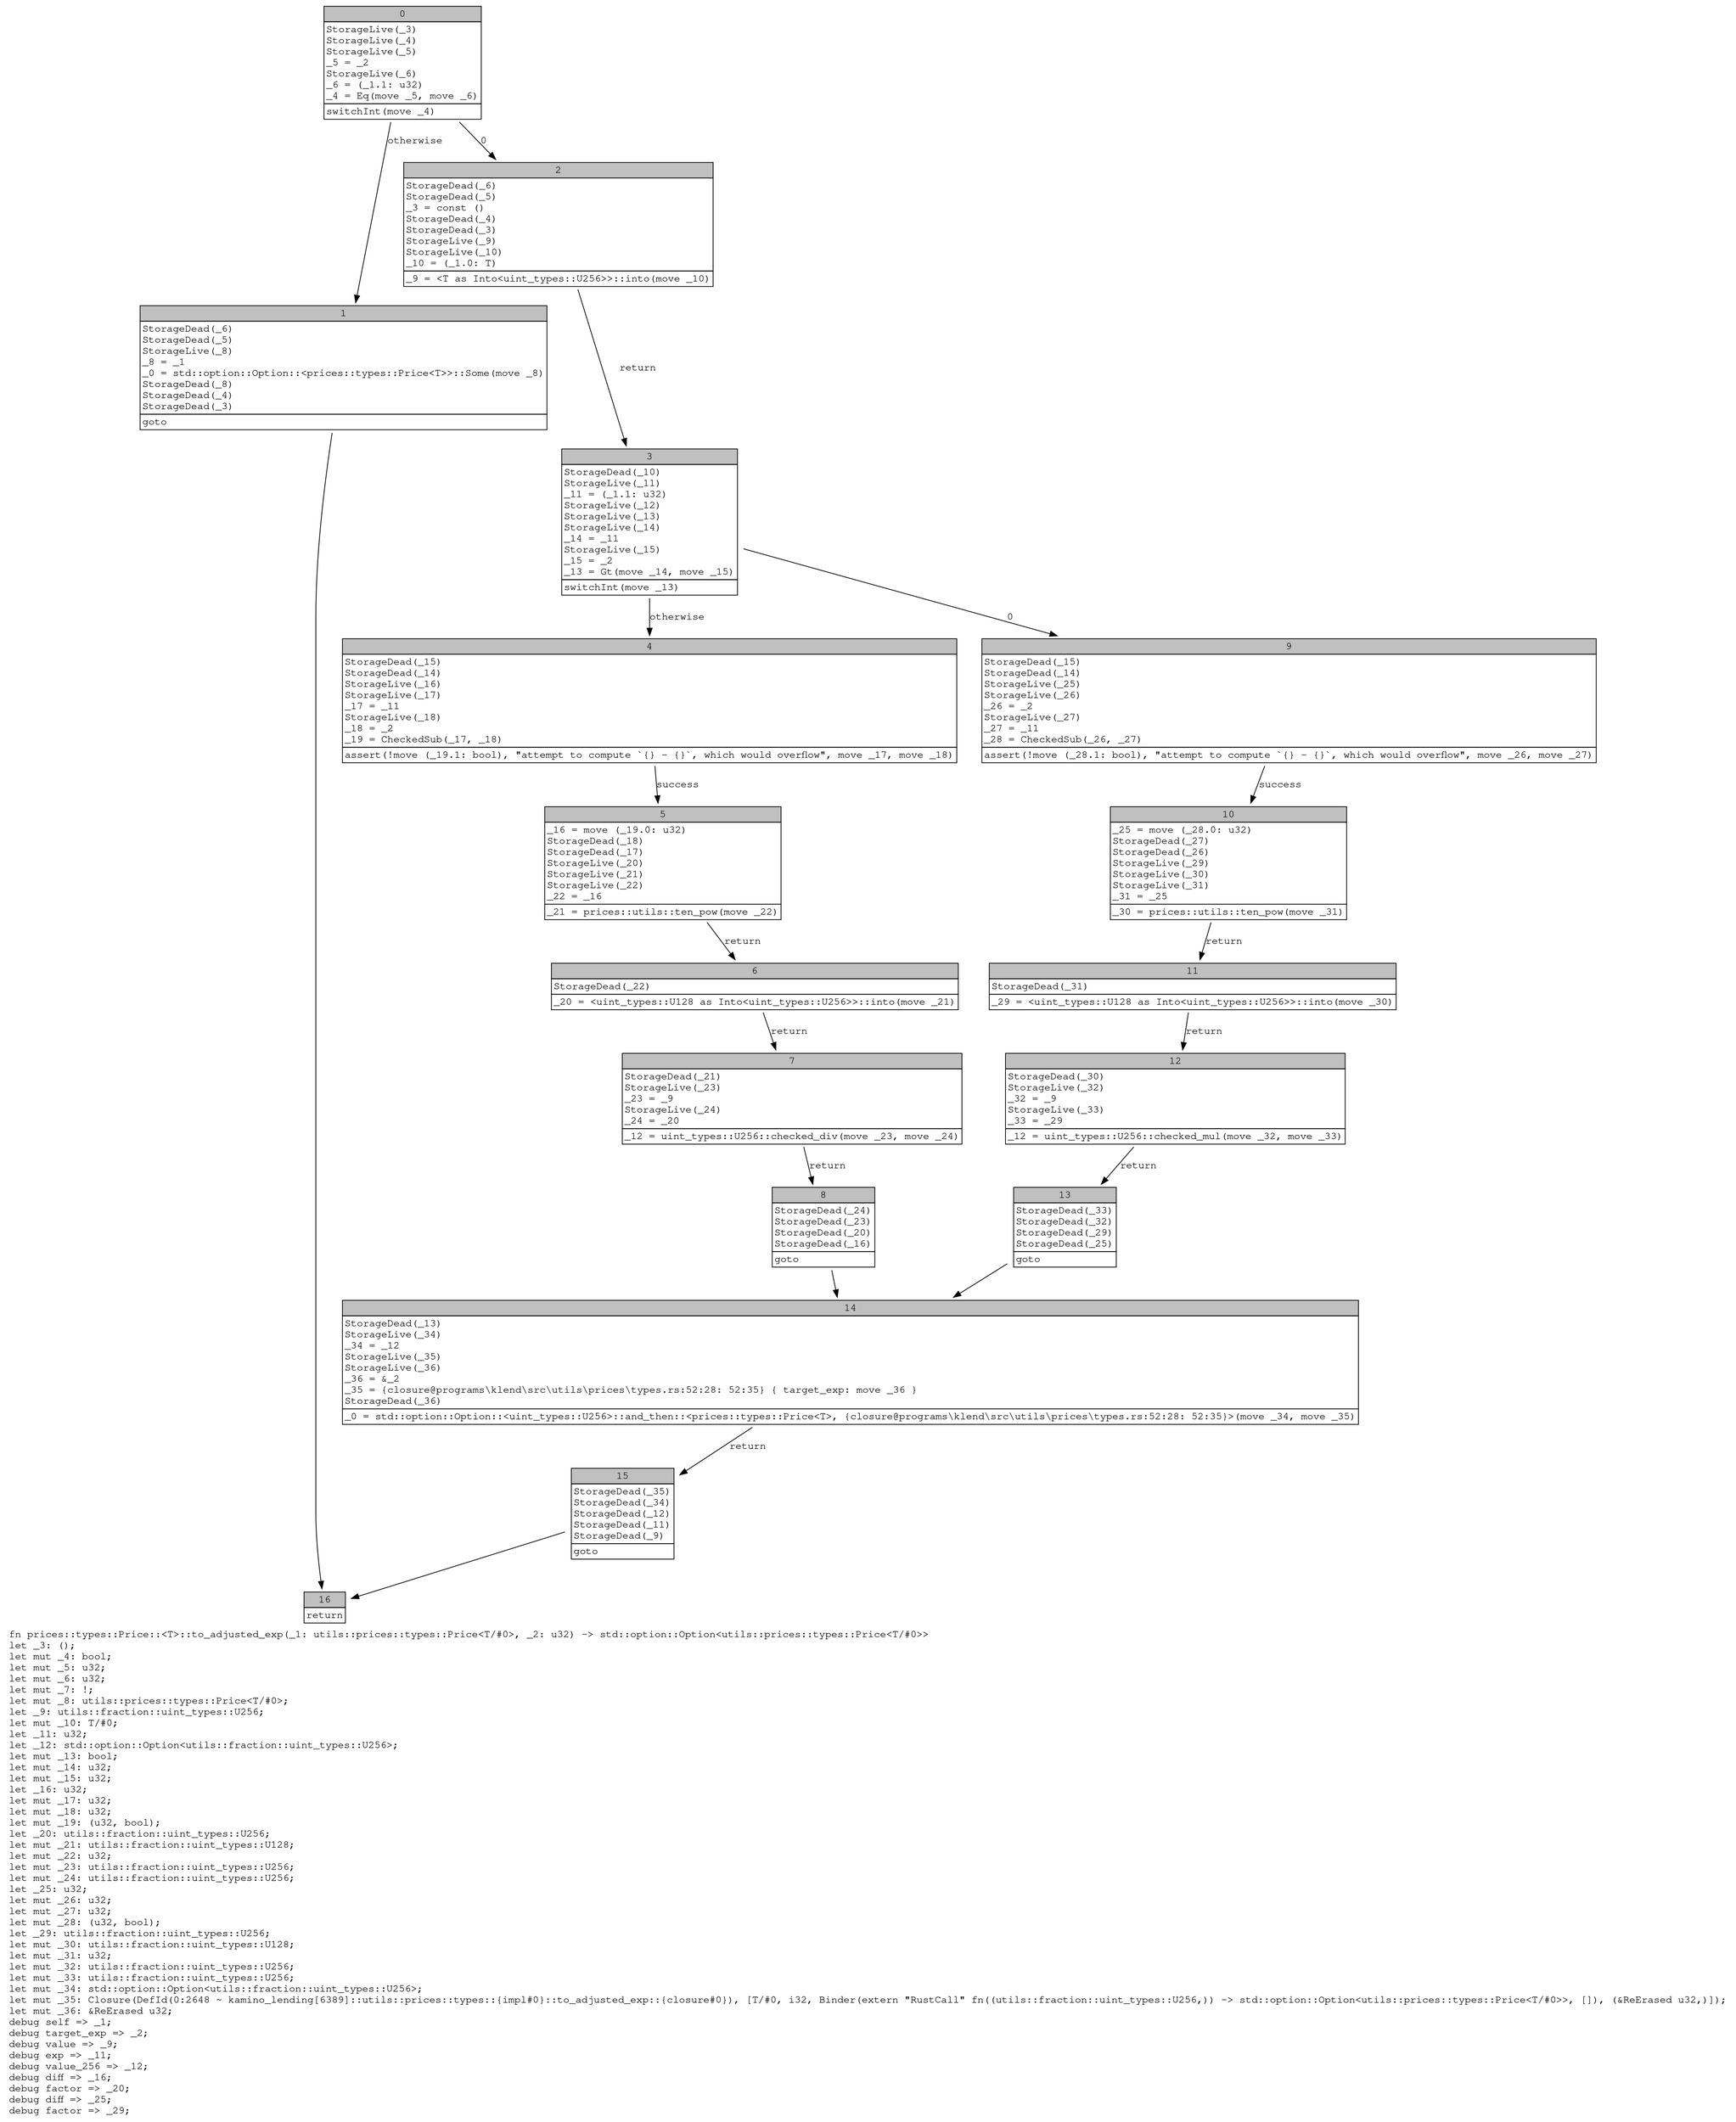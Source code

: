 digraph Mir_0_2647 {
    graph [fontname="Courier, monospace"];
    node [fontname="Courier, monospace"];
    edge [fontname="Courier, monospace"];
    label=<fn prices::types::Price::&lt;T&gt;::to_adjusted_exp(_1: utils::prices::types::Price&lt;T/#0&gt;, _2: u32) -&gt; std::option::Option&lt;utils::prices::types::Price&lt;T/#0&gt;&gt;<br align="left"/>let _3: ();<br align="left"/>let mut _4: bool;<br align="left"/>let mut _5: u32;<br align="left"/>let mut _6: u32;<br align="left"/>let mut _7: !;<br align="left"/>let mut _8: utils::prices::types::Price&lt;T/#0&gt;;<br align="left"/>let _9: utils::fraction::uint_types::U256;<br align="left"/>let mut _10: T/#0;<br align="left"/>let _11: u32;<br align="left"/>let _12: std::option::Option&lt;utils::fraction::uint_types::U256&gt;;<br align="left"/>let mut _13: bool;<br align="left"/>let mut _14: u32;<br align="left"/>let mut _15: u32;<br align="left"/>let _16: u32;<br align="left"/>let mut _17: u32;<br align="left"/>let mut _18: u32;<br align="left"/>let mut _19: (u32, bool);<br align="left"/>let _20: utils::fraction::uint_types::U256;<br align="left"/>let mut _21: utils::fraction::uint_types::U128;<br align="left"/>let mut _22: u32;<br align="left"/>let mut _23: utils::fraction::uint_types::U256;<br align="left"/>let mut _24: utils::fraction::uint_types::U256;<br align="left"/>let _25: u32;<br align="left"/>let mut _26: u32;<br align="left"/>let mut _27: u32;<br align="left"/>let mut _28: (u32, bool);<br align="left"/>let _29: utils::fraction::uint_types::U256;<br align="left"/>let mut _30: utils::fraction::uint_types::U128;<br align="left"/>let mut _31: u32;<br align="left"/>let mut _32: utils::fraction::uint_types::U256;<br align="left"/>let mut _33: utils::fraction::uint_types::U256;<br align="left"/>let mut _34: std::option::Option&lt;utils::fraction::uint_types::U256&gt;;<br align="left"/>let mut _35: Closure(DefId(0:2648 ~ kamino_lending[6389]::utils::prices::types::{impl#0}::to_adjusted_exp::{closure#0}), [T/#0, i32, Binder(extern &quot;RustCall&quot; fn((utils::fraction::uint_types::U256,)) -&gt; std::option::Option&lt;utils::prices::types::Price&lt;T/#0&gt;&gt;, []), (&amp;ReErased u32,)]);<br align="left"/>let mut _36: &amp;ReErased u32;<br align="left"/>debug self =&gt; _1;<br align="left"/>debug target_exp =&gt; _2;<br align="left"/>debug value =&gt; _9;<br align="left"/>debug exp =&gt; _11;<br align="left"/>debug value_256 =&gt; _12;<br align="left"/>debug diff =&gt; _16;<br align="left"/>debug factor =&gt; _20;<br align="left"/>debug diff =&gt; _25;<br align="left"/>debug factor =&gt; _29;<br align="left"/>>;
    bb0__0_2647 [shape="none", label=<<table border="0" cellborder="1" cellspacing="0"><tr><td bgcolor="gray" align="center" colspan="1">0</td></tr><tr><td align="left" balign="left">StorageLive(_3)<br/>StorageLive(_4)<br/>StorageLive(_5)<br/>_5 = _2<br/>StorageLive(_6)<br/>_6 = (_1.1: u32)<br/>_4 = Eq(move _5, move _6)<br/></td></tr><tr><td align="left">switchInt(move _4)</td></tr></table>>];
    bb1__0_2647 [shape="none", label=<<table border="0" cellborder="1" cellspacing="0"><tr><td bgcolor="gray" align="center" colspan="1">1</td></tr><tr><td align="left" balign="left">StorageDead(_6)<br/>StorageDead(_5)<br/>StorageLive(_8)<br/>_8 = _1<br/>_0 = std::option::Option::&lt;prices::types::Price&lt;T&gt;&gt;::Some(move _8)<br/>StorageDead(_8)<br/>StorageDead(_4)<br/>StorageDead(_3)<br/></td></tr><tr><td align="left">goto</td></tr></table>>];
    bb2__0_2647 [shape="none", label=<<table border="0" cellborder="1" cellspacing="0"><tr><td bgcolor="gray" align="center" colspan="1">2</td></tr><tr><td align="left" balign="left">StorageDead(_6)<br/>StorageDead(_5)<br/>_3 = const ()<br/>StorageDead(_4)<br/>StorageDead(_3)<br/>StorageLive(_9)<br/>StorageLive(_10)<br/>_10 = (_1.0: T)<br/></td></tr><tr><td align="left">_9 = &lt;T as Into&lt;uint_types::U256&gt;&gt;::into(move _10)</td></tr></table>>];
    bb3__0_2647 [shape="none", label=<<table border="0" cellborder="1" cellspacing="0"><tr><td bgcolor="gray" align="center" colspan="1">3</td></tr><tr><td align="left" balign="left">StorageDead(_10)<br/>StorageLive(_11)<br/>_11 = (_1.1: u32)<br/>StorageLive(_12)<br/>StorageLive(_13)<br/>StorageLive(_14)<br/>_14 = _11<br/>StorageLive(_15)<br/>_15 = _2<br/>_13 = Gt(move _14, move _15)<br/></td></tr><tr><td align="left">switchInt(move _13)</td></tr></table>>];
    bb4__0_2647 [shape="none", label=<<table border="0" cellborder="1" cellspacing="0"><tr><td bgcolor="gray" align="center" colspan="1">4</td></tr><tr><td align="left" balign="left">StorageDead(_15)<br/>StorageDead(_14)<br/>StorageLive(_16)<br/>StorageLive(_17)<br/>_17 = _11<br/>StorageLive(_18)<br/>_18 = _2<br/>_19 = CheckedSub(_17, _18)<br/></td></tr><tr><td align="left">assert(!move (_19.1: bool), &quot;attempt to compute `{} - {}`, which would overflow&quot;, move _17, move _18)</td></tr></table>>];
    bb5__0_2647 [shape="none", label=<<table border="0" cellborder="1" cellspacing="0"><tr><td bgcolor="gray" align="center" colspan="1">5</td></tr><tr><td align="left" balign="left">_16 = move (_19.0: u32)<br/>StorageDead(_18)<br/>StorageDead(_17)<br/>StorageLive(_20)<br/>StorageLive(_21)<br/>StorageLive(_22)<br/>_22 = _16<br/></td></tr><tr><td align="left">_21 = prices::utils::ten_pow(move _22)</td></tr></table>>];
    bb6__0_2647 [shape="none", label=<<table border="0" cellborder="1" cellspacing="0"><tr><td bgcolor="gray" align="center" colspan="1">6</td></tr><tr><td align="left" balign="left">StorageDead(_22)<br/></td></tr><tr><td align="left">_20 = &lt;uint_types::U128 as Into&lt;uint_types::U256&gt;&gt;::into(move _21)</td></tr></table>>];
    bb7__0_2647 [shape="none", label=<<table border="0" cellborder="1" cellspacing="0"><tr><td bgcolor="gray" align="center" colspan="1">7</td></tr><tr><td align="left" balign="left">StorageDead(_21)<br/>StorageLive(_23)<br/>_23 = _9<br/>StorageLive(_24)<br/>_24 = _20<br/></td></tr><tr><td align="left">_12 = uint_types::U256::checked_div(move _23, move _24)</td></tr></table>>];
    bb8__0_2647 [shape="none", label=<<table border="0" cellborder="1" cellspacing="0"><tr><td bgcolor="gray" align="center" colspan="1">8</td></tr><tr><td align="left" balign="left">StorageDead(_24)<br/>StorageDead(_23)<br/>StorageDead(_20)<br/>StorageDead(_16)<br/></td></tr><tr><td align="left">goto</td></tr></table>>];
    bb9__0_2647 [shape="none", label=<<table border="0" cellborder="1" cellspacing="0"><tr><td bgcolor="gray" align="center" colspan="1">9</td></tr><tr><td align="left" balign="left">StorageDead(_15)<br/>StorageDead(_14)<br/>StorageLive(_25)<br/>StorageLive(_26)<br/>_26 = _2<br/>StorageLive(_27)<br/>_27 = _11<br/>_28 = CheckedSub(_26, _27)<br/></td></tr><tr><td align="left">assert(!move (_28.1: bool), &quot;attempt to compute `{} - {}`, which would overflow&quot;, move _26, move _27)</td></tr></table>>];
    bb10__0_2647 [shape="none", label=<<table border="0" cellborder="1" cellspacing="0"><tr><td bgcolor="gray" align="center" colspan="1">10</td></tr><tr><td align="left" balign="left">_25 = move (_28.0: u32)<br/>StorageDead(_27)<br/>StorageDead(_26)<br/>StorageLive(_29)<br/>StorageLive(_30)<br/>StorageLive(_31)<br/>_31 = _25<br/></td></tr><tr><td align="left">_30 = prices::utils::ten_pow(move _31)</td></tr></table>>];
    bb11__0_2647 [shape="none", label=<<table border="0" cellborder="1" cellspacing="0"><tr><td bgcolor="gray" align="center" colspan="1">11</td></tr><tr><td align="left" balign="left">StorageDead(_31)<br/></td></tr><tr><td align="left">_29 = &lt;uint_types::U128 as Into&lt;uint_types::U256&gt;&gt;::into(move _30)</td></tr></table>>];
    bb12__0_2647 [shape="none", label=<<table border="0" cellborder="1" cellspacing="0"><tr><td bgcolor="gray" align="center" colspan="1">12</td></tr><tr><td align="left" balign="left">StorageDead(_30)<br/>StorageLive(_32)<br/>_32 = _9<br/>StorageLive(_33)<br/>_33 = _29<br/></td></tr><tr><td align="left">_12 = uint_types::U256::checked_mul(move _32, move _33)</td></tr></table>>];
    bb13__0_2647 [shape="none", label=<<table border="0" cellborder="1" cellspacing="0"><tr><td bgcolor="gray" align="center" colspan="1">13</td></tr><tr><td align="left" balign="left">StorageDead(_33)<br/>StorageDead(_32)<br/>StorageDead(_29)<br/>StorageDead(_25)<br/></td></tr><tr><td align="left">goto</td></tr></table>>];
    bb14__0_2647 [shape="none", label=<<table border="0" cellborder="1" cellspacing="0"><tr><td bgcolor="gray" align="center" colspan="1">14</td></tr><tr><td align="left" balign="left">StorageDead(_13)<br/>StorageLive(_34)<br/>_34 = _12<br/>StorageLive(_35)<br/>StorageLive(_36)<br/>_36 = &amp;_2<br/>_35 = {closure@programs\klend\src\utils\prices\types.rs:52:28: 52:35} { target_exp: move _36 }<br/>StorageDead(_36)<br/></td></tr><tr><td align="left">_0 = std::option::Option::&lt;uint_types::U256&gt;::and_then::&lt;prices::types::Price&lt;T&gt;, {closure@programs\klend\src\utils\prices\types.rs:52:28: 52:35}&gt;(move _34, move _35)</td></tr></table>>];
    bb15__0_2647 [shape="none", label=<<table border="0" cellborder="1" cellspacing="0"><tr><td bgcolor="gray" align="center" colspan="1">15</td></tr><tr><td align="left" balign="left">StorageDead(_35)<br/>StorageDead(_34)<br/>StorageDead(_12)<br/>StorageDead(_11)<br/>StorageDead(_9)<br/></td></tr><tr><td align="left">goto</td></tr></table>>];
    bb16__0_2647 [shape="none", label=<<table border="0" cellborder="1" cellspacing="0"><tr><td bgcolor="gray" align="center" colspan="1">16</td></tr><tr><td align="left">return</td></tr></table>>];
    bb0__0_2647 -> bb2__0_2647 [label="0"];
    bb0__0_2647 -> bb1__0_2647 [label="otherwise"];
    bb1__0_2647 -> bb16__0_2647 [label=""];
    bb2__0_2647 -> bb3__0_2647 [label="return"];
    bb3__0_2647 -> bb9__0_2647 [label="0"];
    bb3__0_2647 -> bb4__0_2647 [label="otherwise"];
    bb4__0_2647 -> bb5__0_2647 [label="success"];
    bb5__0_2647 -> bb6__0_2647 [label="return"];
    bb6__0_2647 -> bb7__0_2647 [label="return"];
    bb7__0_2647 -> bb8__0_2647 [label="return"];
    bb8__0_2647 -> bb14__0_2647 [label=""];
    bb9__0_2647 -> bb10__0_2647 [label="success"];
    bb10__0_2647 -> bb11__0_2647 [label="return"];
    bb11__0_2647 -> bb12__0_2647 [label="return"];
    bb12__0_2647 -> bb13__0_2647 [label="return"];
    bb13__0_2647 -> bb14__0_2647 [label=""];
    bb14__0_2647 -> bb15__0_2647 [label="return"];
    bb15__0_2647 -> bb16__0_2647 [label=""];
}
